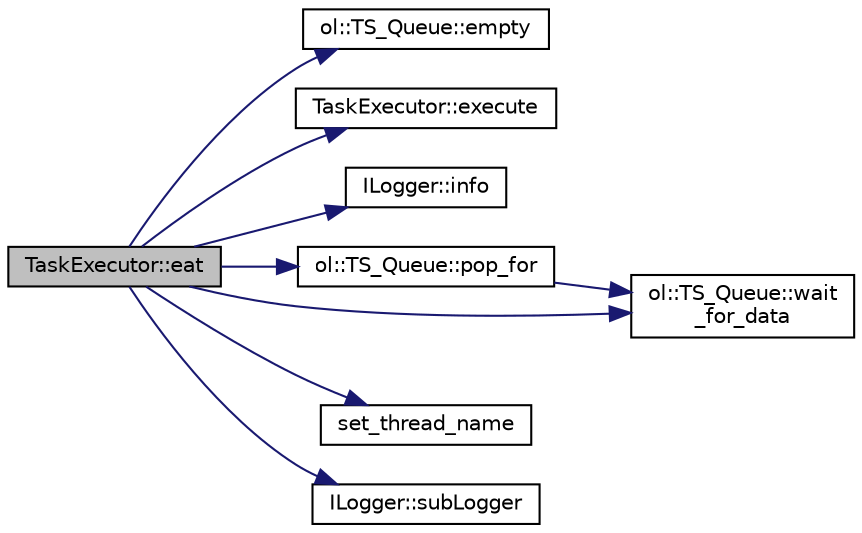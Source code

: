 digraph "TaskExecutor::eat"
{
 // LATEX_PDF_SIZE
  edge [fontname="Helvetica",fontsize="10",labelfontname="Helvetica",labelfontsize="10"];
  node [fontname="Helvetica",fontsize="10",shape=record];
  rankdir="LR";
  Node1 [label="TaskExecutor::eat",height=0.2,width=0.4,color="black", fillcolor="grey75", style="filled", fontcolor="black",tooltip=" "];
  Node1 -> Node2 [color="midnightblue",fontsize="10",style="solid",fontname="Helvetica"];
  Node2 [label="ol::TS_Queue::empty",height=0.2,width=0.4,color="black", fillcolor="white", style="filled",URL="$classol_1_1_t_s___queue.html#acbad8bfd039166e75269a23c05a7a98f",tooltip="Check if TS_Queue is empty."];
  Node1 -> Node3 [color="midnightblue",fontsize="10",style="solid",fontname="Helvetica"];
  Node3 [label="TaskExecutor::execute",height=0.2,width=0.4,color="black", fillcolor="white", style="filled",URL="$struct_task_executor.html#a75293640684a50c20627d5d10b1bef82",tooltip=" "];
  Node1 -> Node4 [color="midnightblue",fontsize="10",style="solid",fontname="Helvetica"];
  Node4 [label="ILogger::info",height=0.2,width=0.4,color="black", fillcolor="white", style="filled",URL="$struct_i_logger.html#a6632a91f971548c2bdced254bc2ed1b7",tooltip=" "];
  Node1 -> Node5 [color="midnightblue",fontsize="10",style="solid",fontname="Helvetica"];
  Node5 [label="ol::TS_Queue::pop_for",height=0.2,width=0.4,color="black", fillcolor="white", style="filled",URL="$classol_1_1_t_s___queue.html#a9c6a26c3e70d078b5804c92cad3a3d5f",tooltip="Get data."];
  Node5 -> Node6 [color="midnightblue",fontsize="10",style="solid",fontname="Helvetica"];
  Node6 [label="ol::TS_Queue::wait\l_for_data",height=0.2,width=0.4,color="black", fillcolor="white", style="filled",URL="$classol_1_1_t_s___queue.html#af589d6326c0fe024cae643c3f80160b9",tooltip="Wait until data is available."];
  Node1 -> Node7 [color="midnightblue",fontsize="10",style="solid",fontname="Helvetica"];
  Node7 [label="set_thread_name",height=0.2,width=0.4,color="black", fillcolor="white", style="filled",URL="$thread__utils__null_8cpp.html#a88561cf36fee132a8aba79c6d5d2377f",tooltip=" "];
  Node1 -> Node8 [color="midnightblue",fontsize="10",style="solid",fontname="Helvetica"];
  Node8 [label="ILogger::subLogger",height=0.2,width=0.4,color="black", fillcolor="white", style="filled",URL="$struct_i_logger.html#a5f00d8f952a3f9659fc7c3fefbea5710",tooltip=" "];
  Node1 -> Node6 [color="midnightblue",fontsize="10",style="solid",fontname="Helvetica"];
}
